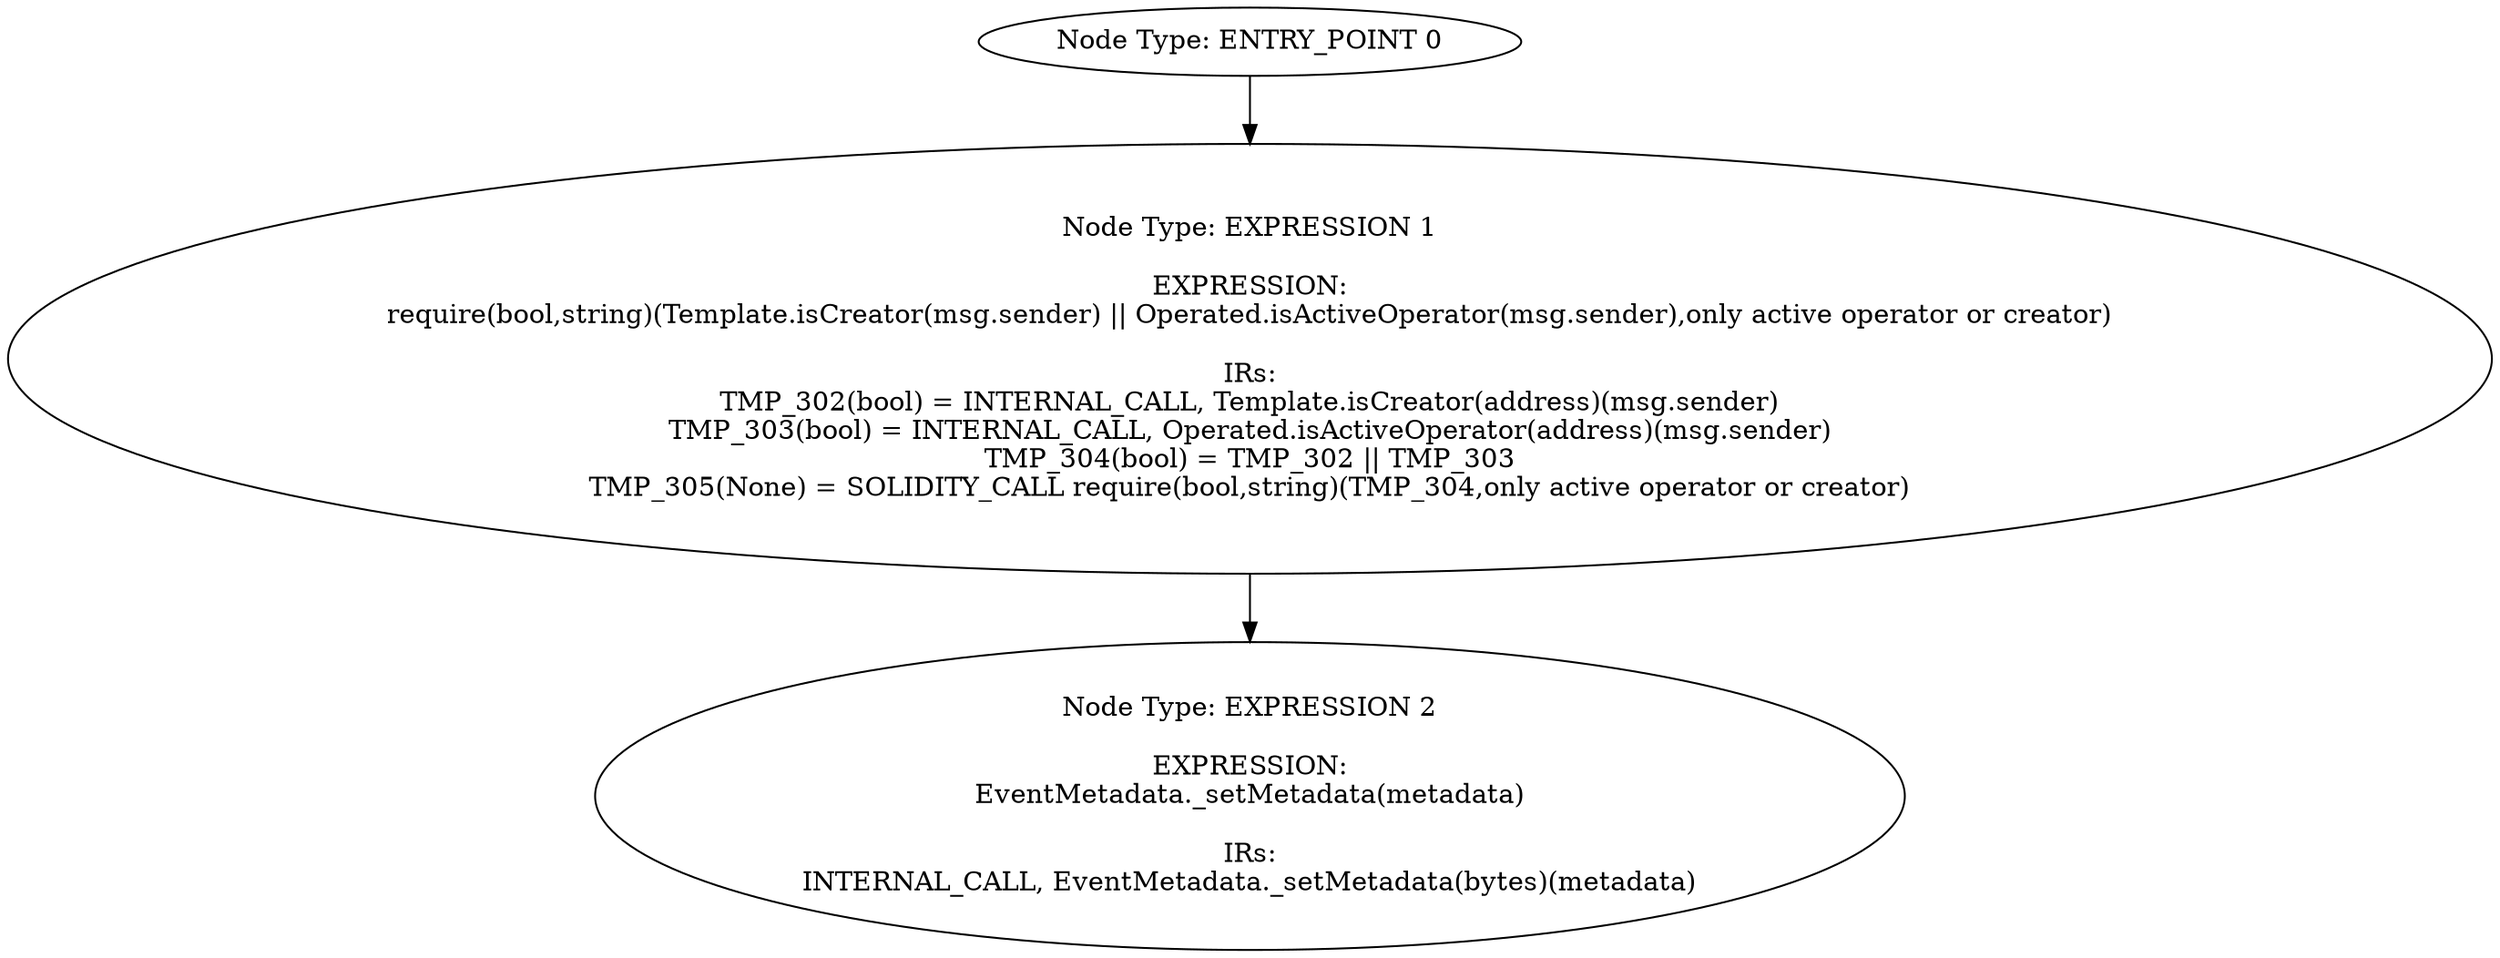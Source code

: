digraph{
0[label="Node Type: ENTRY_POINT 0
"];
0->1;
1[label="Node Type: EXPRESSION 1

EXPRESSION:
require(bool,string)(Template.isCreator(msg.sender) || Operated.isActiveOperator(msg.sender),only active operator or creator)

IRs:
TMP_302(bool) = INTERNAL_CALL, Template.isCreator(address)(msg.sender)
TMP_303(bool) = INTERNAL_CALL, Operated.isActiveOperator(address)(msg.sender)
TMP_304(bool) = TMP_302 || TMP_303
TMP_305(None) = SOLIDITY_CALL require(bool,string)(TMP_304,only active operator or creator)"];
1->2;
2[label="Node Type: EXPRESSION 2

EXPRESSION:
EventMetadata._setMetadata(metadata)

IRs:
INTERNAL_CALL, EventMetadata._setMetadata(bytes)(metadata)"];
}

